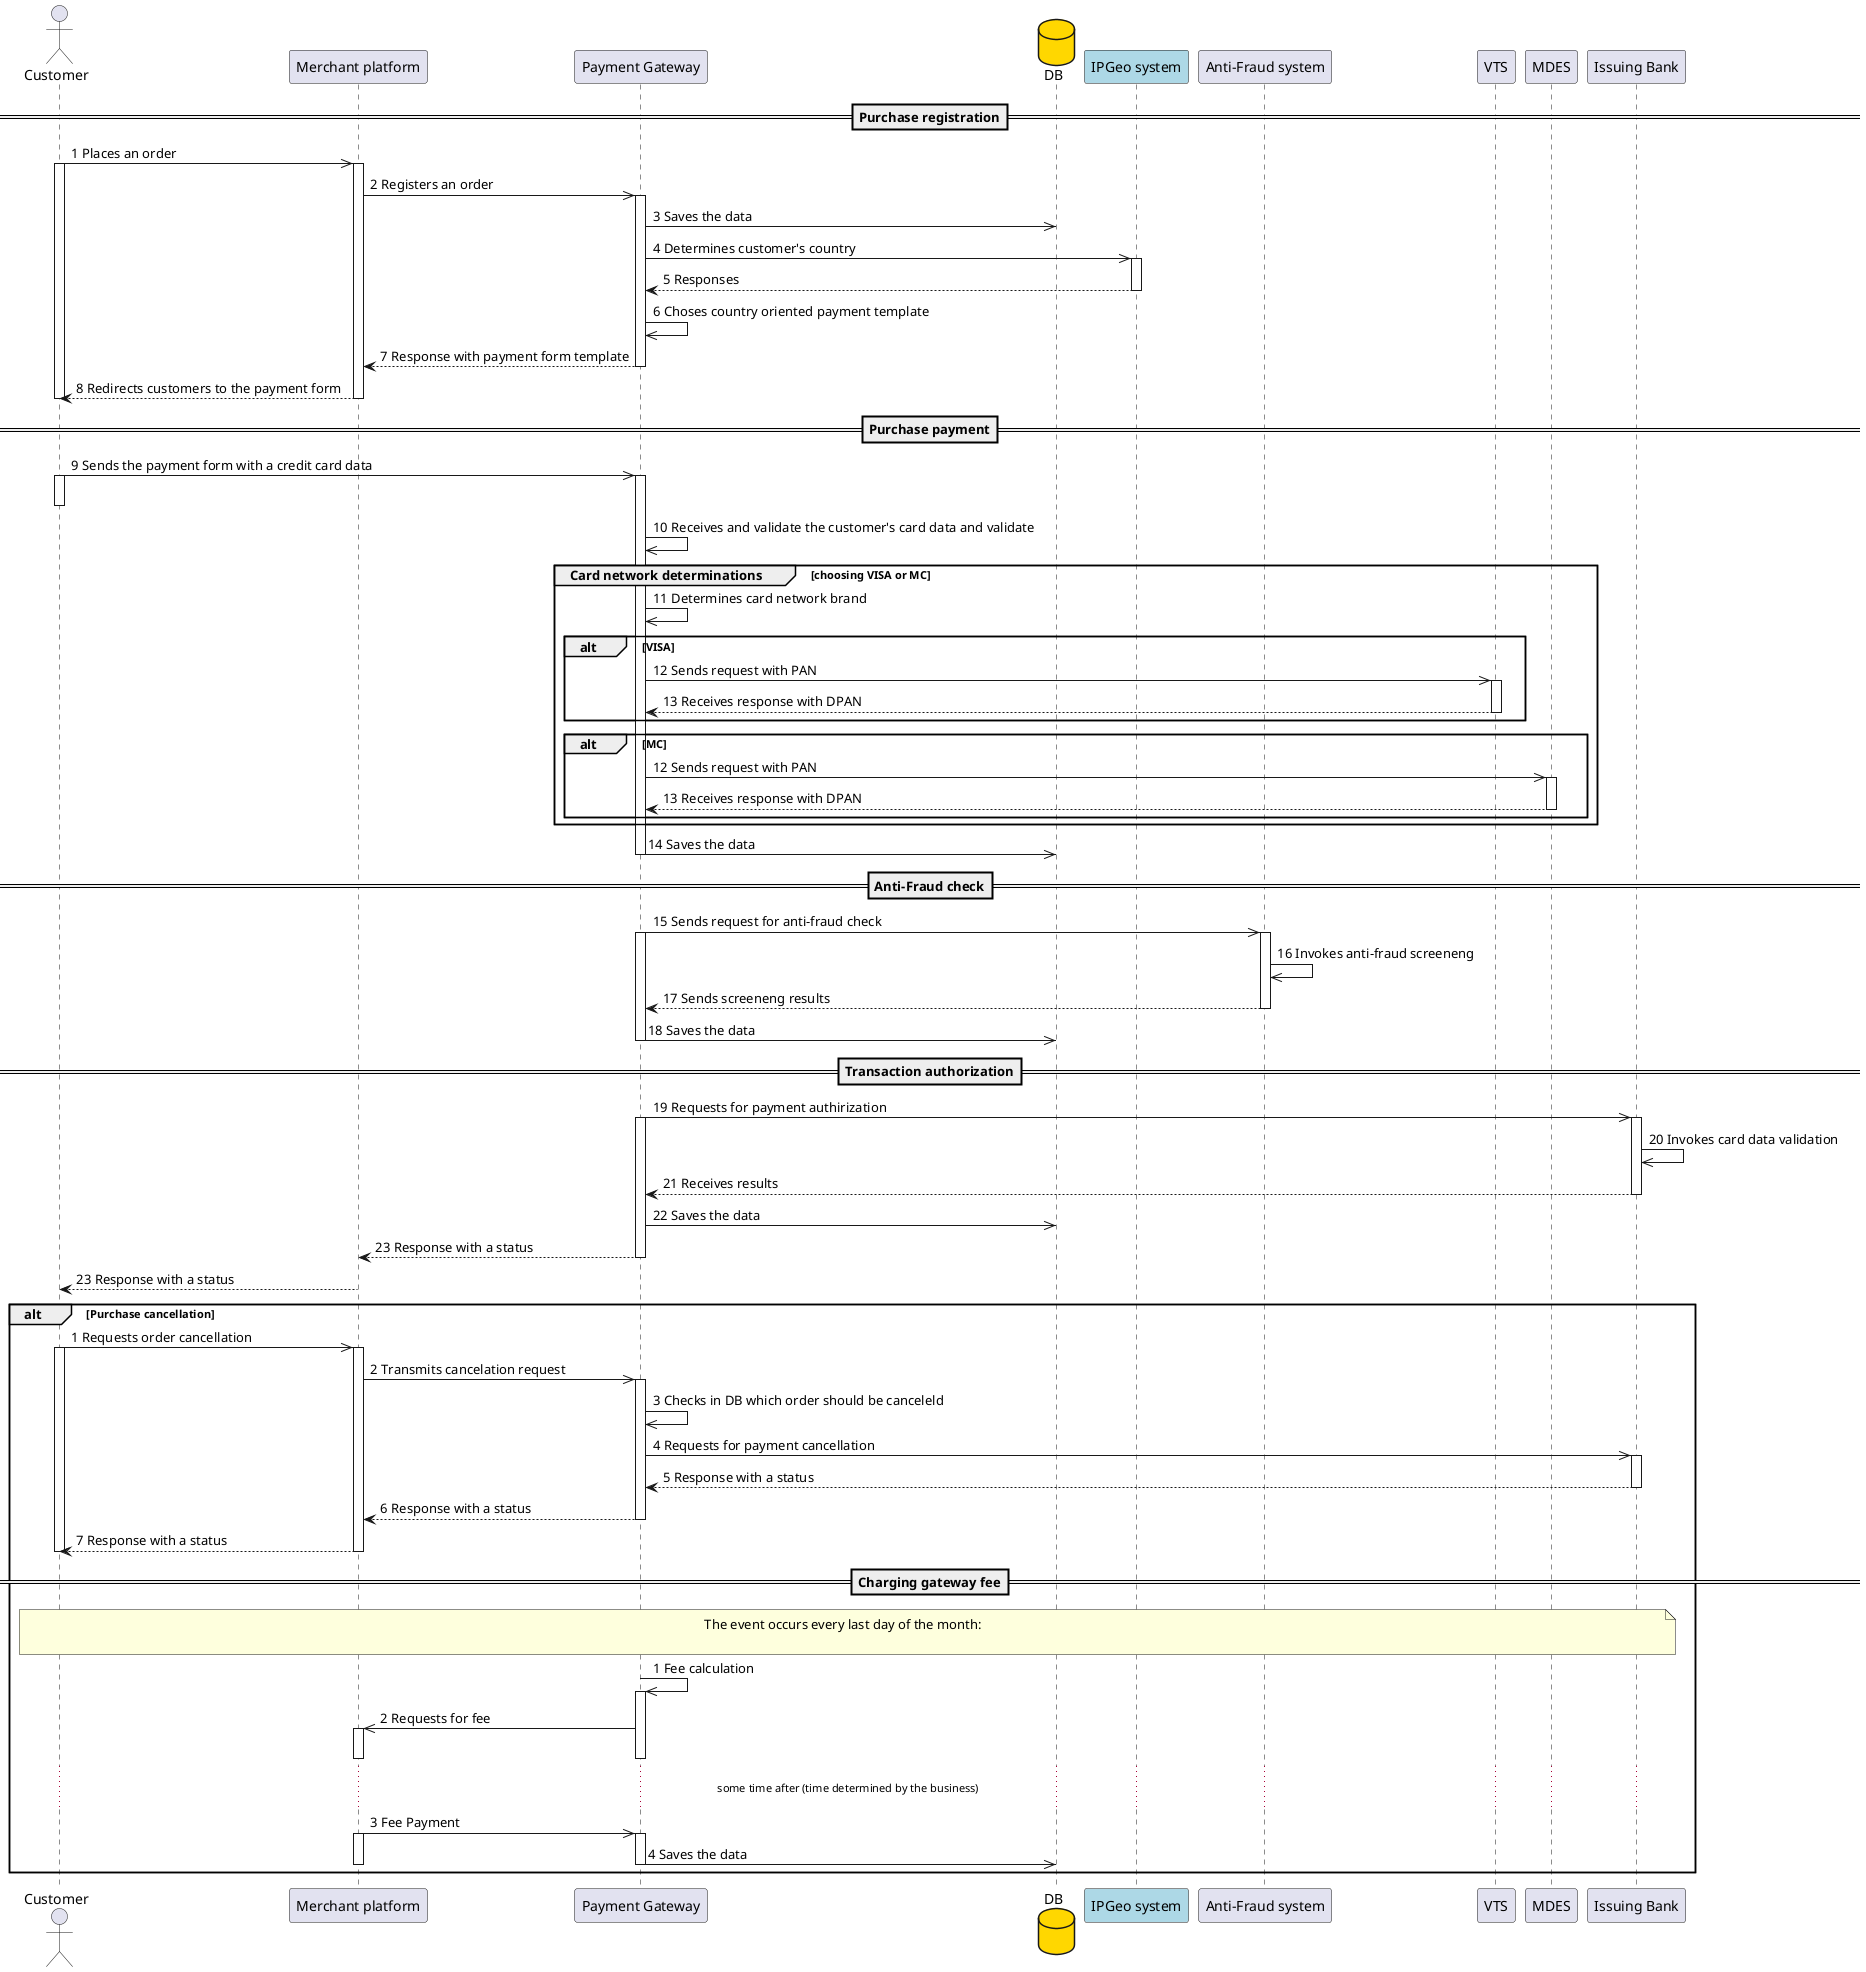 @startuml

actor "Customer" as A
participant "Merchant platform" as B
participant "Payment Gateway" as C
database DB  #gold
participant "IPGeo system" as D #lightblue
participant "Anti-Fraud system" as E
participant "VTS" as F
participant "MDES" as G
participant "Issuing Bank" as H

==Purchase registration==
"A" ->> "B": 1 Places an order
Activate A
Activate B
"B" ->> "C": 2 Registers an order
Activate C
"C" ->> DB: 3 Saves the data
"C" ->> "D": 4 Determines customer's country
Activate D
"C" <-- "D": 5 Responses
Deactivate D
"C" ->> "C": 6 Choses country oriented payment template
"B" <-- "C": 7 Response with payment form template
Deactivate C
"A" <-- "B": 8 Redirects customers to the payment form
Deactivate B
Deactivate A


==Purchase payment==
"A" ->> "C": 9 Sends the payment form with a credit card data
Activate A
Activate C
Deactivate A
"C" ->> "C": 10 Receives and validate the customer's card data and validate
group Card network determinations [choosing VISA or MC]
"C" ->> "C": 11 Determines card network brand
alt VISA
"C" ->> "F":  12 Sends request with PAN
Activate F
"C" <-- "F":  13 Receives response with DPAN
Deactivate F
end
alt MC
"C" ->> "G":  12 Sends request with PAN
Activate G
"C" <-- "G":  13 Receives response with DPAN
Deactivate G
end
end
"C" ->> DB: 14 Saves the data
Deactivate C
Deactivate B


==Anti-Fraud check==
"C" ->> "E": 15 Sends request for anti-fraud check
Activate C
Activate E
"E" ->> "E": 16 Invokes anti-fraud screeneng
"C" <-- "E": 17 Sends screeneng results
Deactivate E
"C" ->> DB: 18 Saves the data
Deactivate C

==Transaction authorization==
"C" ->> "H": 19 Requests for payment authirization
Activate C
Activate H
"H" ->> "H": 20 Invokes card data validation
"C" <-- "H": 21 Receives results
Deactivate H
"C" ->> DB: 22 Saves the data
"B" <-- "C": 23 Response with a status
Deactivate C
"A" <-- "B": 23 Response with a status
Deactivate B
Deactivate A

alt Purchase cancellation
"A" ->> "B": 1 Requests order cancellation
Activate A
Activate B
"B" ->> "C": 2 Transmits cancelation request
Activate C
"C" ->> "C": 3 Checks in DB which order should be canceleld
"C" ->> "H": 4 Requests for payment cancellation
Activate H
"C" <-- "H": 5 Response with a status
Deactivate H
"B" <-- "C": 6 Response with a status
Deactivate C
"A" <-- "B": 7 Response with a status
Deactivate B
Deactivate A


==Charging gateway fee==

note across: The event occurs every last day of the month:\n""""

"C"->>"C": 1 Fee calculation
Activate C
"B" <<-"C": 2 Requests for fee
Activate B

Deactivate B
Deactivate C

...some time after (time determined by the business)...

"B" ->> "C": 3 Fee Payment
Activate C
Activate B
"C" ->> DB: 4 Saves the data
Deactivate C
Deactivate B




end
@enduml


